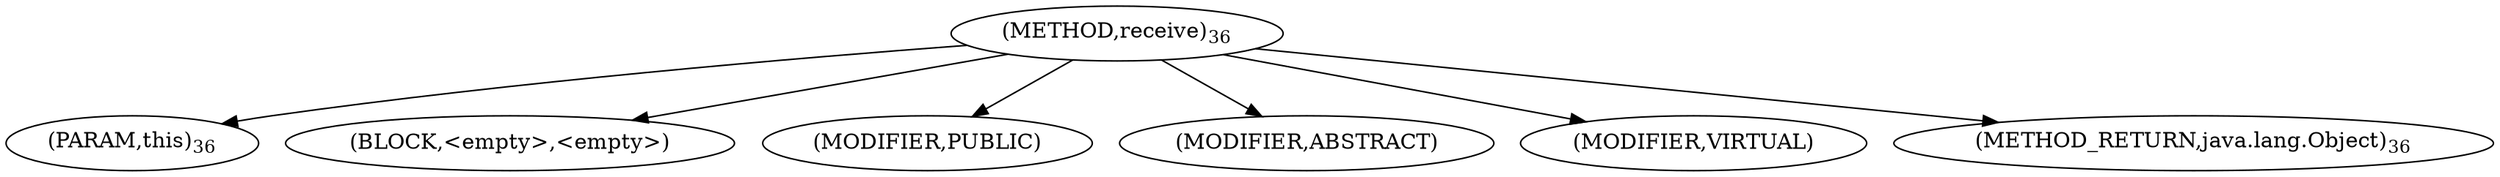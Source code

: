digraph "receive" {  
"8" [label = <(METHOD,receive)<SUB>36</SUB>> ]
"9" [label = <(PARAM,this)<SUB>36</SUB>> ]
"10" [label = <(BLOCK,&lt;empty&gt;,&lt;empty&gt;)> ]
"11" [label = <(MODIFIER,PUBLIC)> ]
"12" [label = <(MODIFIER,ABSTRACT)> ]
"13" [label = <(MODIFIER,VIRTUAL)> ]
"14" [label = <(METHOD_RETURN,java.lang.Object)<SUB>36</SUB>> ]
  "8" -> "9" 
  "8" -> "10" 
  "8" -> "11" 
  "8" -> "12" 
  "8" -> "13" 
  "8" -> "14" 
}

